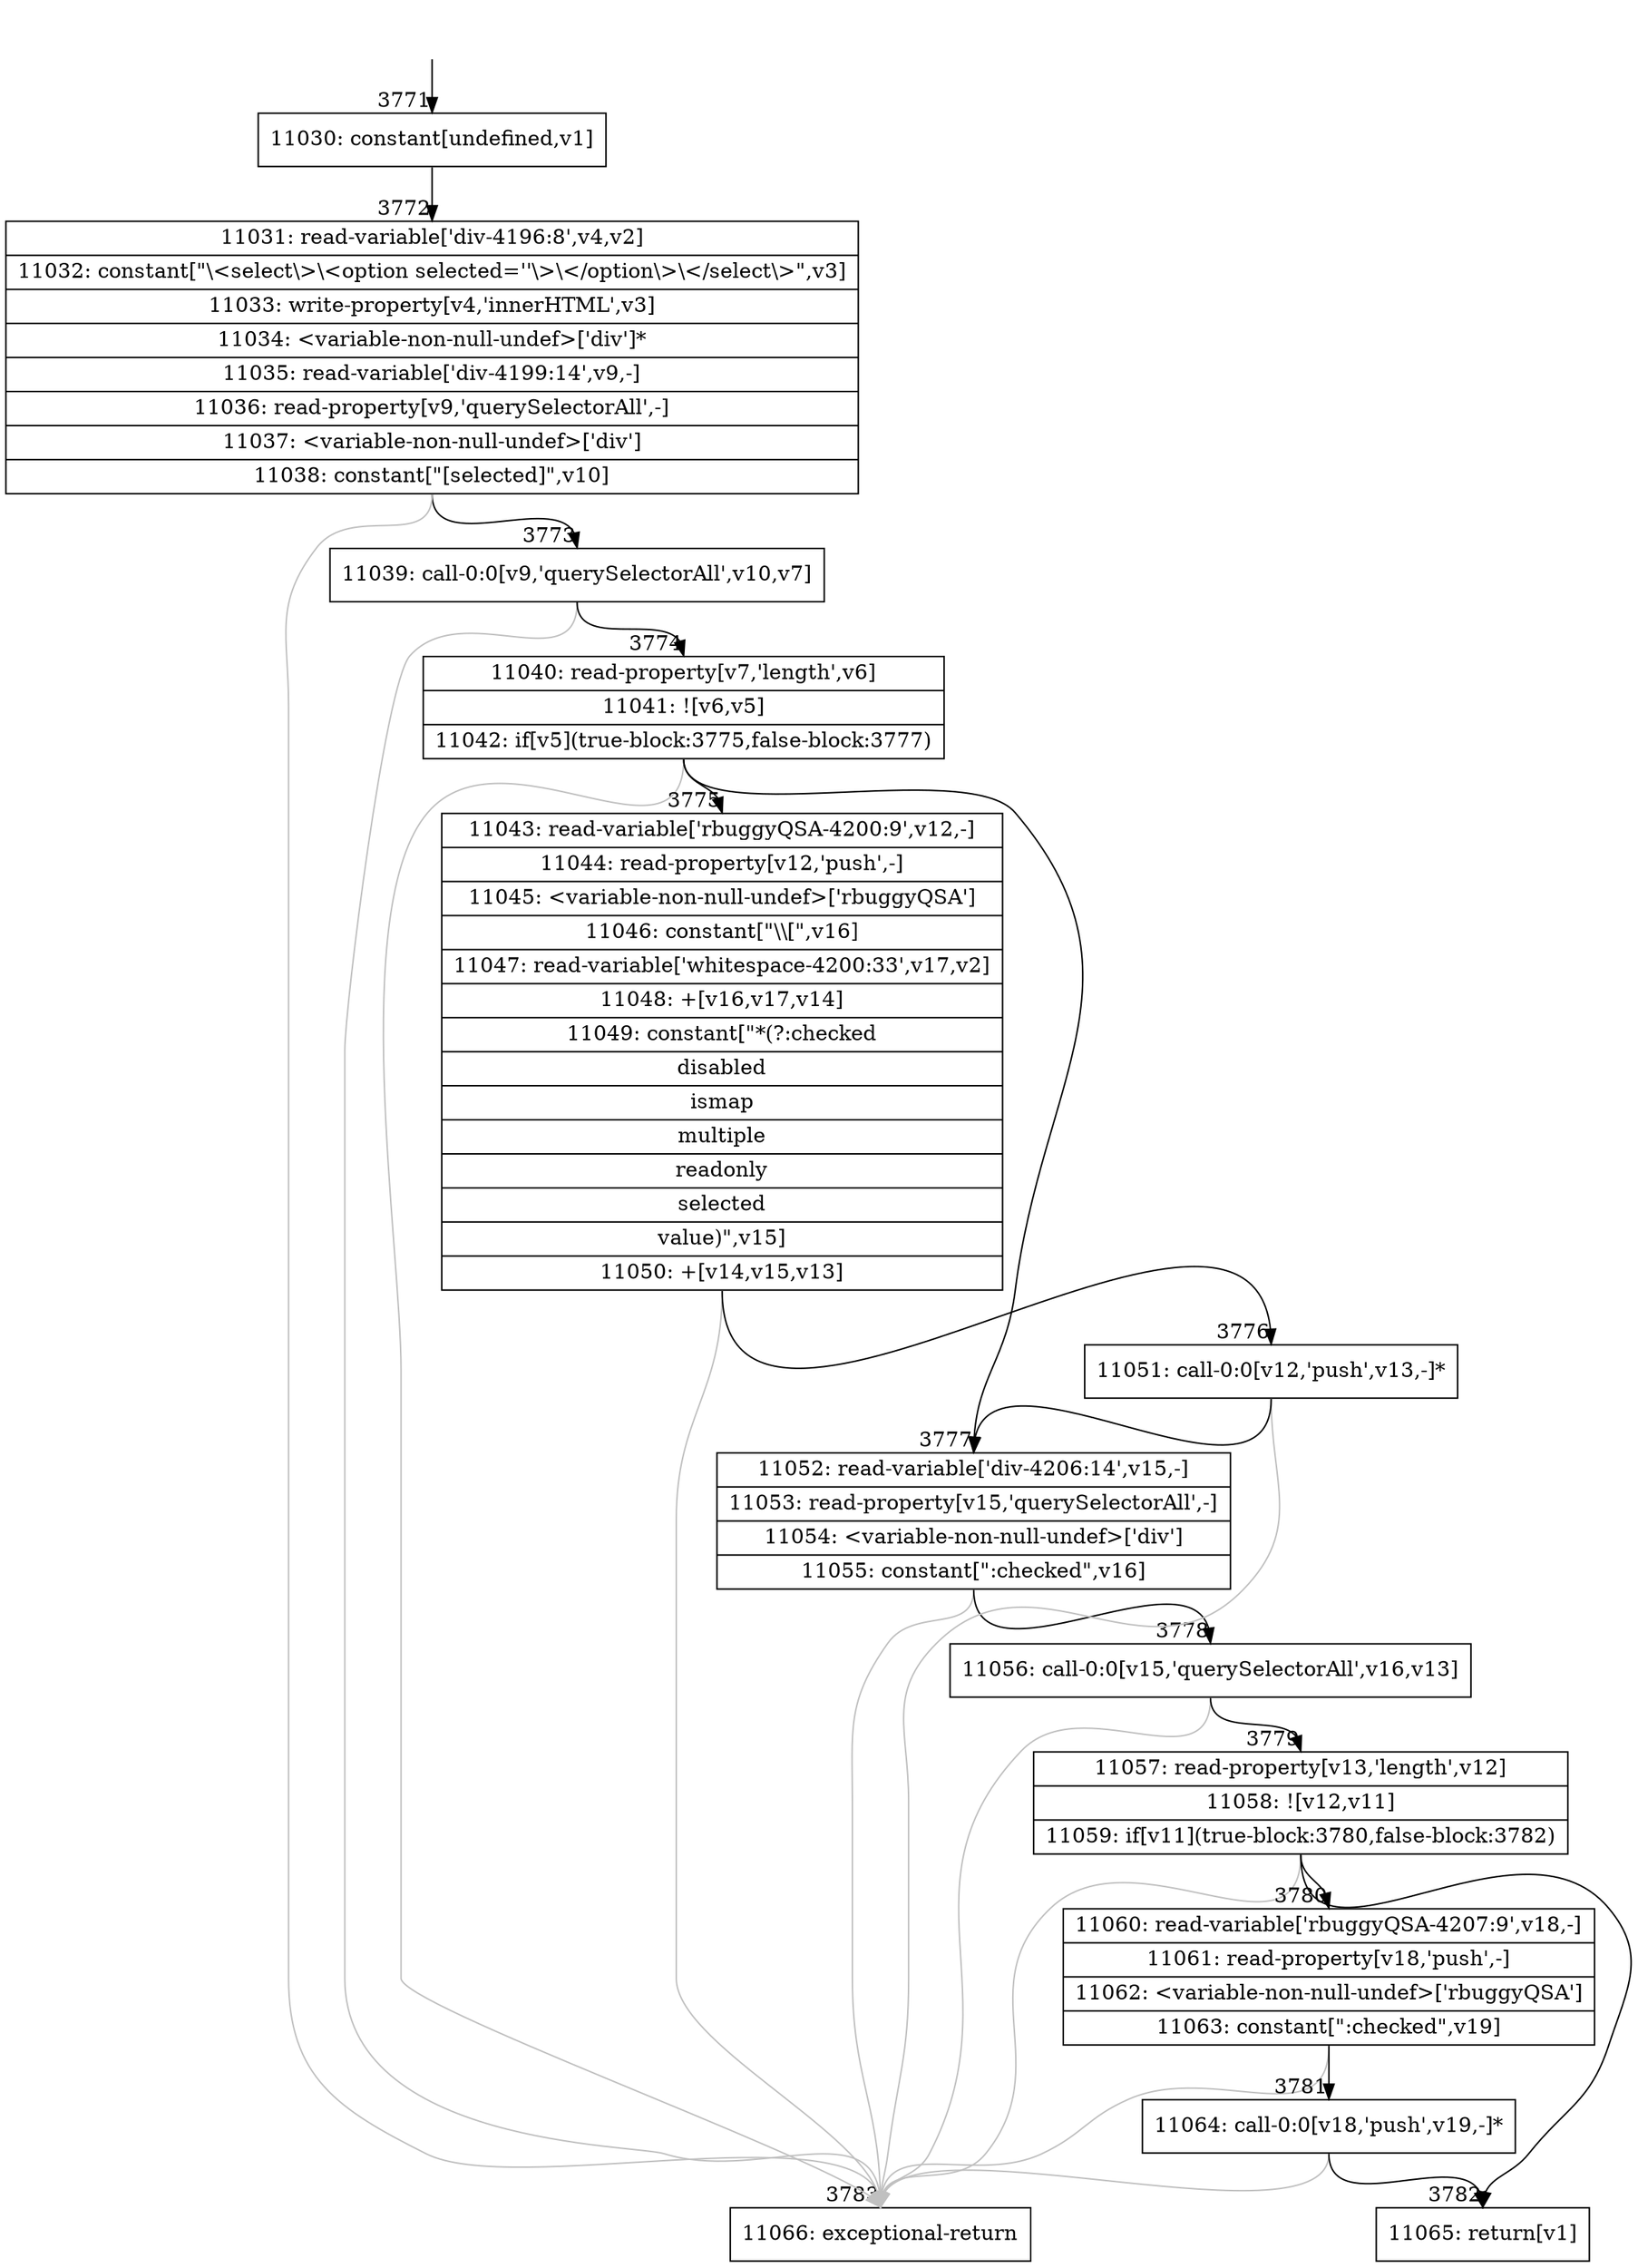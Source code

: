 digraph {
rankdir="TD"
BB_entry251[shape=none,label=""];
BB_entry251 -> BB3771 [tailport=s, headport=n, headlabel="    3771"]
BB3771 [shape=record label="{11030: constant[undefined,v1]}" ] 
BB3771 -> BB3772 [tailport=s, headport=n, headlabel="      3772"]
BB3772 [shape=record label="{11031: read-variable['div-4196:8',v4,v2]|11032: constant[\"\\\<select\\\>\\\<option selected=''\\\>\\\</option\\\>\\\</select\\\>\",v3]|11033: write-property[v4,'innerHTML',v3]|11034: \<variable-non-null-undef\>['div']*|11035: read-variable['div-4199:14',v9,-]|11036: read-property[v9,'querySelectorAll',-]|11037: \<variable-non-null-undef\>['div']|11038: constant[\"[selected]\",v10]}" ] 
BB3772 -> BB3773 [tailport=s, headport=n, headlabel="      3773"]
BB3772 -> BB3783 [tailport=s, headport=n, color=gray, headlabel="      3783"]
BB3773 [shape=record label="{11039: call-0:0[v9,'querySelectorAll',v10,v7]}" ] 
BB3773 -> BB3774 [tailport=s, headport=n, headlabel="      3774"]
BB3773 -> BB3783 [tailport=s, headport=n, color=gray]
BB3774 [shape=record label="{11040: read-property[v7,'length',v6]|11041: ![v6,v5]|11042: if[v5](true-block:3775,false-block:3777)}" ] 
BB3774 -> BB3775 [tailport=s, headport=n, headlabel="      3775"]
BB3774 -> BB3777 [tailport=s, headport=n, headlabel="      3777"]
BB3774 -> BB3783 [tailport=s, headport=n, color=gray]
BB3775 [shape=record label="{11043: read-variable['rbuggyQSA-4200:9',v12,-]|11044: read-property[v12,'push',-]|11045: \<variable-non-null-undef\>['rbuggyQSA']|11046: constant[\"\\\\[\",v16]|11047: read-variable['whitespace-4200:33',v17,v2]|11048: +[v16,v17,v14]|11049: constant[\"*(?:checked|disabled|ismap|multiple|readonly|selected|value)\",v15]|11050: +[v14,v15,v13]}" ] 
BB3775 -> BB3776 [tailport=s, headport=n, headlabel="      3776"]
BB3775 -> BB3783 [tailport=s, headport=n, color=gray]
BB3776 [shape=record label="{11051: call-0:0[v12,'push',v13,-]*}" ] 
BB3776 -> BB3777 [tailport=s, headport=n]
BB3776 -> BB3783 [tailport=s, headport=n, color=gray]
BB3777 [shape=record label="{11052: read-variable['div-4206:14',v15,-]|11053: read-property[v15,'querySelectorAll',-]|11054: \<variable-non-null-undef\>['div']|11055: constant[\":checked\",v16]}" ] 
BB3777 -> BB3778 [tailport=s, headport=n, headlabel="      3778"]
BB3777 -> BB3783 [tailport=s, headport=n, color=gray]
BB3778 [shape=record label="{11056: call-0:0[v15,'querySelectorAll',v16,v13]}" ] 
BB3778 -> BB3779 [tailport=s, headport=n, headlabel="      3779"]
BB3778 -> BB3783 [tailport=s, headport=n, color=gray]
BB3779 [shape=record label="{11057: read-property[v13,'length',v12]|11058: ![v12,v11]|11059: if[v11](true-block:3780,false-block:3782)}" ] 
BB3779 -> BB3780 [tailport=s, headport=n, headlabel="      3780"]
BB3779 -> BB3782 [tailport=s, headport=n, headlabel="      3782"]
BB3779 -> BB3783 [tailport=s, headport=n, color=gray]
BB3780 [shape=record label="{11060: read-variable['rbuggyQSA-4207:9',v18,-]|11061: read-property[v18,'push',-]|11062: \<variable-non-null-undef\>['rbuggyQSA']|11063: constant[\":checked\",v19]}" ] 
BB3780 -> BB3781 [tailport=s, headport=n, headlabel="      3781"]
BB3780 -> BB3783 [tailport=s, headport=n, color=gray]
BB3781 [shape=record label="{11064: call-0:0[v18,'push',v19,-]*}" ] 
BB3781 -> BB3782 [tailport=s, headport=n]
BB3781 -> BB3783 [tailport=s, headport=n, color=gray]
BB3782 [shape=record label="{11065: return[v1]}" ] 
BB3783 [shape=record label="{11066: exceptional-return}" ] 
}
